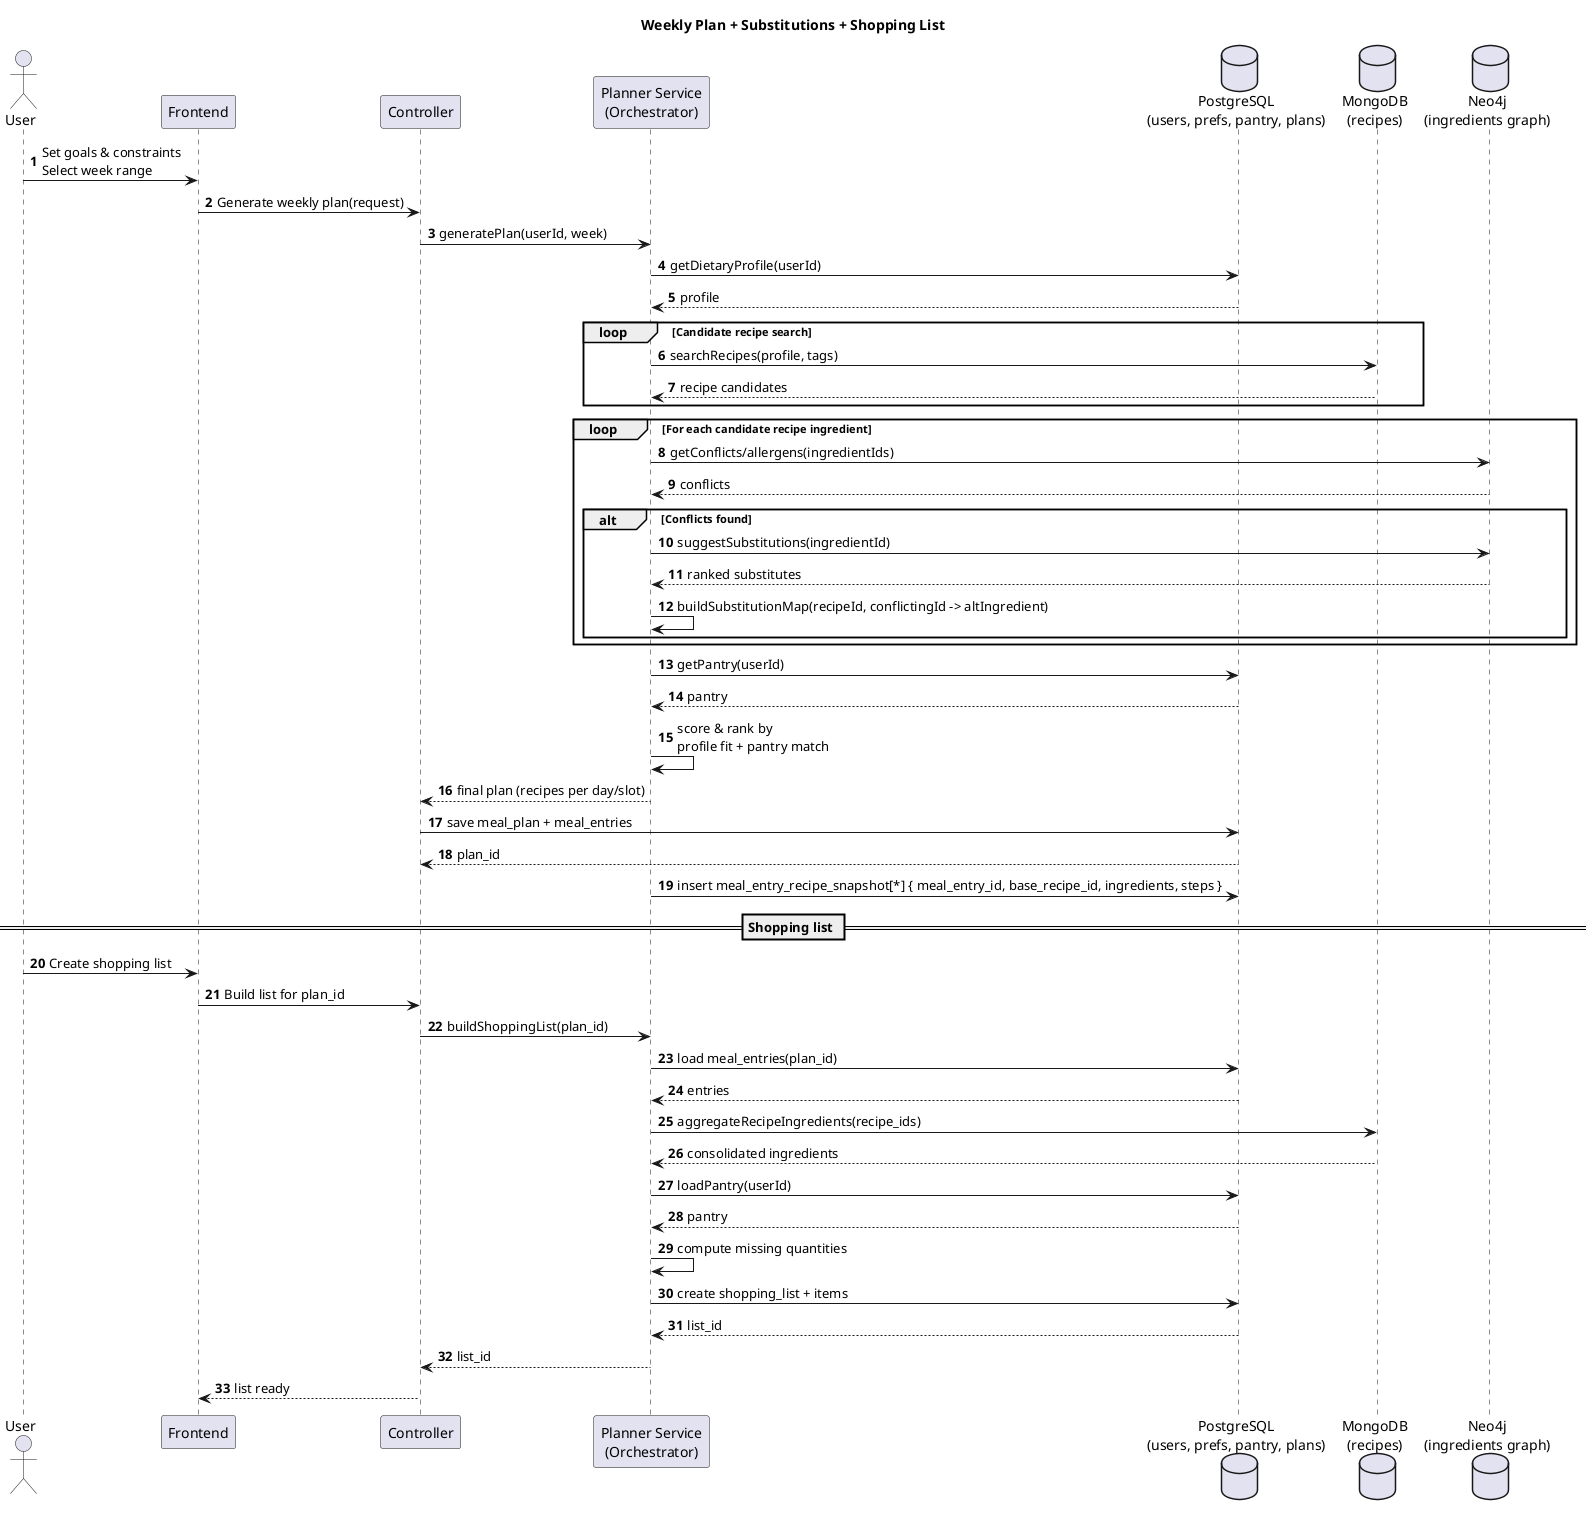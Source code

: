 @startuml Weekly Plan + Substitutions + Shopping List
title Weekly Plan + Substitutions + Shopping List

autonumber
actor User
participant "Frontend" as FE
participant "Controller" as C
participant "Planner Service\n(Orchestrator)" as S
database "PostgreSQL\n(users, prefs, pantry, plans)" as PG
database "MongoDB\n(recipes)" as MG
database "Neo4j\n(ingredients graph)" as NJ

User -> FE: Set goals & constraints\nSelect week range
FE -> C: Generate weekly plan(request)
C -> S: generatePlan(userId, week)

S -> PG: getDietaryProfile(userId)
PG --> S: profile

loop Candidate recipe search
  S -> MG: searchRecipes(profile, tags)
  MG --> S: recipe candidates
end

loop For each candidate recipe ingredient
  S -> NJ: getConflicts/allergens(ingredientIds)
  NJ --> S: conflicts
  alt Conflicts found
    S -> NJ: suggestSubstitutions(ingredientId)
    NJ --> S: ranked substitutes
    S -> S: buildSubstitutionMap(recipeId, conflictingId -> altIngredient)
  end
end

S -> PG: getPantry(userId)
PG --> S: pantry

S -> S: score & rank by\nprofile fit + pantry match
S --> C: final plan (recipes per day/slot)

C -> PG: save meal_plan + meal_entries
PG --> C: plan_id

' NEW: persist resolved recipe snapshots for each entry
S -> PG: insert meal_entry_recipe_snapshot[*] { meal_entry_id, base_recipe_id, ingredients, steps }

== Shopping list ==
User -> FE: Create shopping list
FE -> C: Build list for plan_id
C -> S: buildShoppingList(plan_id)

S -> PG: load meal_entries(plan_id)
PG --> S: entries
S -> MG: aggregateRecipeIngredients(recipe_ids)
MG --> S: consolidated ingredients

S -> PG: loadPantry(userId)
PG --> S: pantry

S -> S: compute missing quantities
S -> PG: create shopping_list + items
PG --> S: list_id
S --> C: list_id
C --> FE: list ready

@enduml
